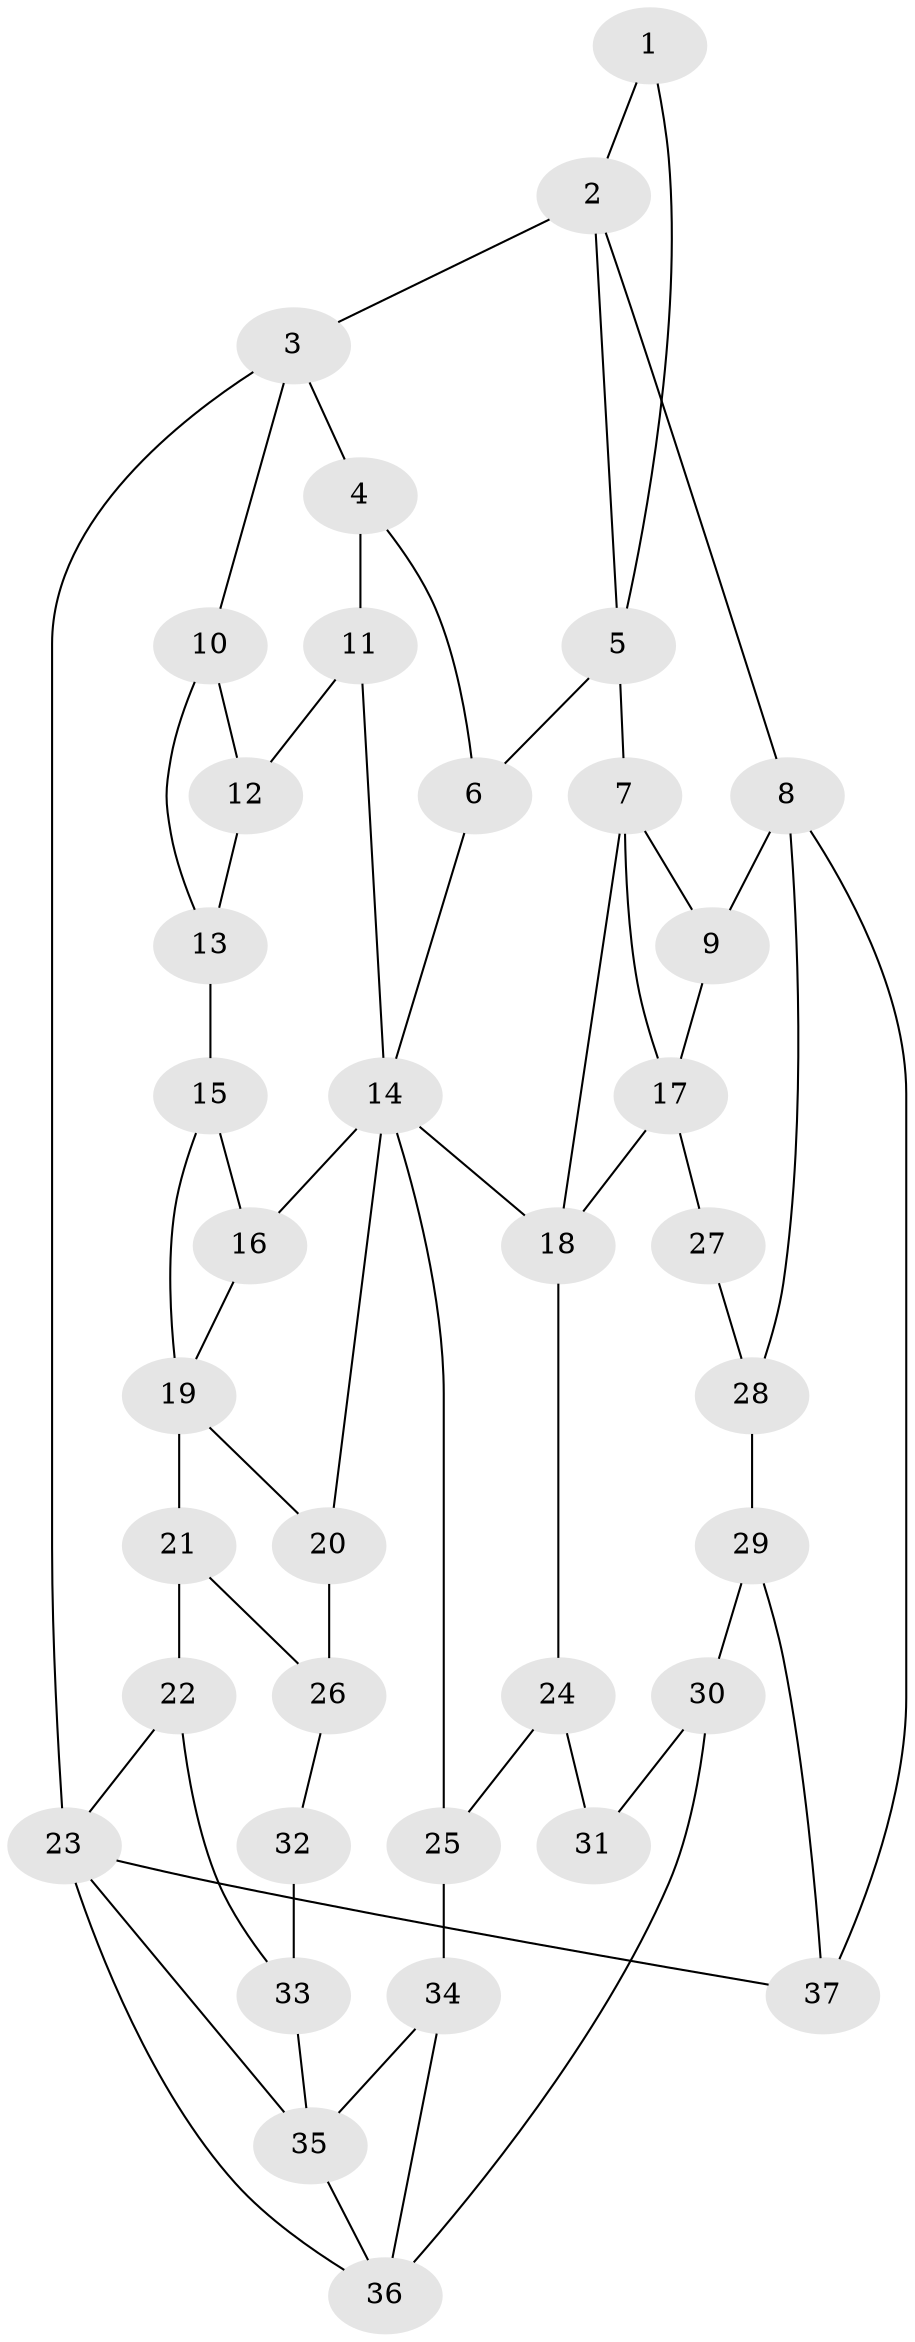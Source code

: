 // original degree distribution, {3: 0.021739130434782608, 4: 0.29347826086956524, 6: 0.25, 5: 0.43478260869565216}
// Generated by graph-tools (version 1.1) at 2025/54/03/04/25 22:54:27]
// undirected, 37 vertices, 61 edges
graph export_dot {
  node [color=gray90,style=filled];
  1;
  2;
  3;
  4;
  5;
  6;
  7;
  8;
  9;
  10;
  11;
  12;
  13;
  14;
  15;
  16;
  17;
  18;
  19;
  20;
  21;
  22;
  23;
  24;
  25;
  26;
  27;
  28;
  29;
  30;
  31;
  32;
  33;
  34;
  35;
  36;
  37;
  1 -- 2 [weight=1.0];
  1 -- 5 [weight=1.0];
  2 -- 3 [weight=1.0];
  2 -- 5 [weight=1.0];
  2 -- 8 [weight=2.0];
  3 -- 4 [weight=1.0];
  3 -- 10 [weight=1.0];
  3 -- 23 [weight=1.0];
  4 -- 6 [weight=1.0];
  4 -- 11 [weight=1.0];
  5 -- 6 [weight=2.0];
  5 -- 7 [weight=2.0];
  6 -- 14 [weight=1.0];
  7 -- 9 [weight=2.0];
  7 -- 17 [weight=1.0];
  7 -- 18 [weight=1.0];
  8 -- 9 [weight=1.0];
  8 -- 28 [weight=1.0];
  8 -- 37 [weight=1.0];
  9 -- 17 [weight=1.0];
  10 -- 12 [weight=1.0];
  10 -- 13 [weight=1.0];
  11 -- 12 [weight=1.0];
  11 -- 14 [weight=1.0];
  12 -- 13 [weight=1.0];
  13 -- 15 [weight=2.0];
  14 -- 16 [weight=1.0];
  14 -- 18 [weight=1.0];
  14 -- 20 [weight=1.0];
  14 -- 25 [weight=1.0];
  15 -- 16 [weight=1.0];
  15 -- 19 [weight=1.0];
  16 -- 19 [weight=1.0];
  17 -- 18 [weight=2.0];
  17 -- 27 [weight=2.0];
  18 -- 24 [weight=2.0];
  19 -- 20 [weight=1.0];
  19 -- 21 [weight=2.0];
  20 -- 26 [weight=1.0];
  21 -- 22 [weight=2.0];
  21 -- 26 [weight=2.0];
  22 -- 23 [weight=1.0];
  22 -- 33 [weight=2.0];
  23 -- 35 [weight=1.0];
  23 -- 36 [weight=1.0];
  23 -- 37 [weight=1.0];
  24 -- 25 [weight=2.0];
  24 -- 31 [weight=2.0];
  25 -- 34 [weight=1.0];
  26 -- 32 [weight=1.0];
  27 -- 28 [weight=1.0];
  28 -- 29 [weight=2.0];
  29 -- 30 [weight=2.0];
  29 -- 37 [weight=2.0];
  30 -- 31 [weight=1.0];
  30 -- 36 [weight=2.0];
  32 -- 33 [weight=2.0];
  33 -- 35 [weight=2.0];
  34 -- 35 [weight=1.0];
  34 -- 36 [weight=1.0];
  35 -- 36 [weight=2.0];
}
